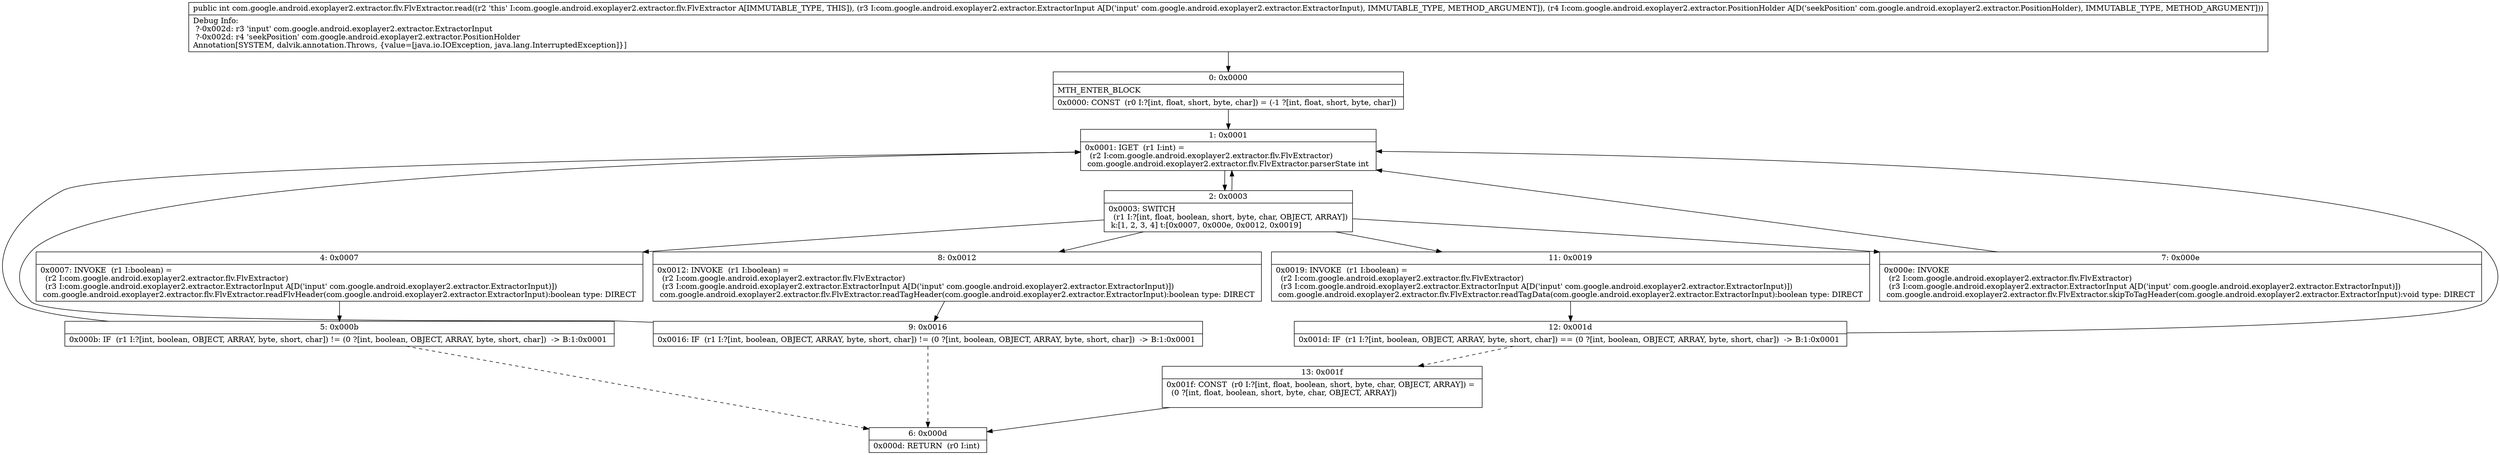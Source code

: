 digraph "CFG forcom.google.android.exoplayer2.extractor.flv.FlvExtractor.read(Lcom\/google\/android\/exoplayer2\/extractor\/ExtractorInput;Lcom\/google\/android\/exoplayer2\/extractor\/PositionHolder;)I" {
Node_0 [shape=record,label="{0\:\ 0x0000|MTH_ENTER_BLOCK\l|0x0000: CONST  (r0 I:?[int, float, short, byte, char]) = (\-1 ?[int, float, short, byte, char]) \l}"];
Node_1 [shape=record,label="{1\:\ 0x0001|0x0001: IGET  (r1 I:int) = \l  (r2 I:com.google.android.exoplayer2.extractor.flv.FlvExtractor)\l com.google.android.exoplayer2.extractor.flv.FlvExtractor.parserState int \l}"];
Node_2 [shape=record,label="{2\:\ 0x0003|0x0003: SWITCH  \l  (r1 I:?[int, float, boolean, short, byte, char, OBJECT, ARRAY])\l k:[1, 2, 3, 4] t:[0x0007, 0x000e, 0x0012, 0x0019] \l}"];
Node_4 [shape=record,label="{4\:\ 0x0007|0x0007: INVOKE  (r1 I:boolean) = \l  (r2 I:com.google.android.exoplayer2.extractor.flv.FlvExtractor)\l  (r3 I:com.google.android.exoplayer2.extractor.ExtractorInput A[D('input' com.google.android.exoplayer2.extractor.ExtractorInput)])\l com.google.android.exoplayer2.extractor.flv.FlvExtractor.readFlvHeader(com.google.android.exoplayer2.extractor.ExtractorInput):boolean type: DIRECT \l}"];
Node_5 [shape=record,label="{5\:\ 0x000b|0x000b: IF  (r1 I:?[int, boolean, OBJECT, ARRAY, byte, short, char]) != (0 ?[int, boolean, OBJECT, ARRAY, byte, short, char])  \-\> B:1:0x0001 \l}"];
Node_6 [shape=record,label="{6\:\ 0x000d|0x000d: RETURN  (r0 I:int) \l}"];
Node_7 [shape=record,label="{7\:\ 0x000e|0x000e: INVOKE  \l  (r2 I:com.google.android.exoplayer2.extractor.flv.FlvExtractor)\l  (r3 I:com.google.android.exoplayer2.extractor.ExtractorInput A[D('input' com.google.android.exoplayer2.extractor.ExtractorInput)])\l com.google.android.exoplayer2.extractor.flv.FlvExtractor.skipToTagHeader(com.google.android.exoplayer2.extractor.ExtractorInput):void type: DIRECT \l}"];
Node_8 [shape=record,label="{8\:\ 0x0012|0x0012: INVOKE  (r1 I:boolean) = \l  (r2 I:com.google.android.exoplayer2.extractor.flv.FlvExtractor)\l  (r3 I:com.google.android.exoplayer2.extractor.ExtractorInput A[D('input' com.google.android.exoplayer2.extractor.ExtractorInput)])\l com.google.android.exoplayer2.extractor.flv.FlvExtractor.readTagHeader(com.google.android.exoplayer2.extractor.ExtractorInput):boolean type: DIRECT \l}"];
Node_9 [shape=record,label="{9\:\ 0x0016|0x0016: IF  (r1 I:?[int, boolean, OBJECT, ARRAY, byte, short, char]) != (0 ?[int, boolean, OBJECT, ARRAY, byte, short, char])  \-\> B:1:0x0001 \l}"];
Node_11 [shape=record,label="{11\:\ 0x0019|0x0019: INVOKE  (r1 I:boolean) = \l  (r2 I:com.google.android.exoplayer2.extractor.flv.FlvExtractor)\l  (r3 I:com.google.android.exoplayer2.extractor.ExtractorInput A[D('input' com.google.android.exoplayer2.extractor.ExtractorInput)])\l com.google.android.exoplayer2.extractor.flv.FlvExtractor.readTagData(com.google.android.exoplayer2.extractor.ExtractorInput):boolean type: DIRECT \l}"];
Node_12 [shape=record,label="{12\:\ 0x001d|0x001d: IF  (r1 I:?[int, boolean, OBJECT, ARRAY, byte, short, char]) == (0 ?[int, boolean, OBJECT, ARRAY, byte, short, char])  \-\> B:1:0x0001 \l}"];
Node_13 [shape=record,label="{13\:\ 0x001f|0x001f: CONST  (r0 I:?[int, float, boolean, short, byte, char, OBJECT, ARRAY]) = \l  (0 ?[int, float, boolean, short, byte, char, OBJECT, ARRAY])\l \l}"];
MethodNode[shape=record,label="{public int com.google.android.exoplayer2.extractor.flv.FlvExtractor.read((r2 'this' I:com.google.android.exoplayer2.extractor.flv.FlvExtractor A[IMMUTABLE_TYPE, THIS]), (r3 I:com.google.android.exoplayer2.extractor.ExtractorInput A[D('input' com.google.android.exoplayer2.extractor.ExtractorInput), IMMUTABLE_TYPE, METHOD_ARGUMENT]), (r4 I:com.google.android.exoplayer2.extractor.PositionHolder A[D('seekPosition' com.google.android.exoplayer2.extractor.PositionHolder), IMMUTABLE_TYPE, METHOD_ARGUMENT]))  | Debug Info:\l  ?\-0x002d: r3 'input' com.google.android.exoplayer2.extractor.ExtractorInput\l  ?\-0x002d: r4 'seekPosition' com.google.android.exoplayer2.extractor.PositionHolder\lAnnotation[SYSTEM, dalvik.annotation.Throws, \{value=[java.io.IOException, java.lang.InterruptedException]\}]\l}"];
MethodNode -> Node_0;
Node_0 -> Node_1;
Node_1 -> Node_2;
Node_2 -> Node_4;
Node_2 -> Node_7;
Node_2 -> Node_8;
Node_2 -> Node_11;
Node_2 -> Node_1;
Node_4 -> Node_5;
Node_5 -> Node_1;
Node_5 -> Node_6[style=dashed];
Node_7 -> Node_1;
Node_8 -> Node_9;
Node_9 -> Node_1;
Node_9 -> Node_6[style=dashed];
Node_11 -> Node_12;
Node_12 -> Node_1;
Node_12 -> Node_13[style=dashed];
Node_13 -> Node_6;
}

